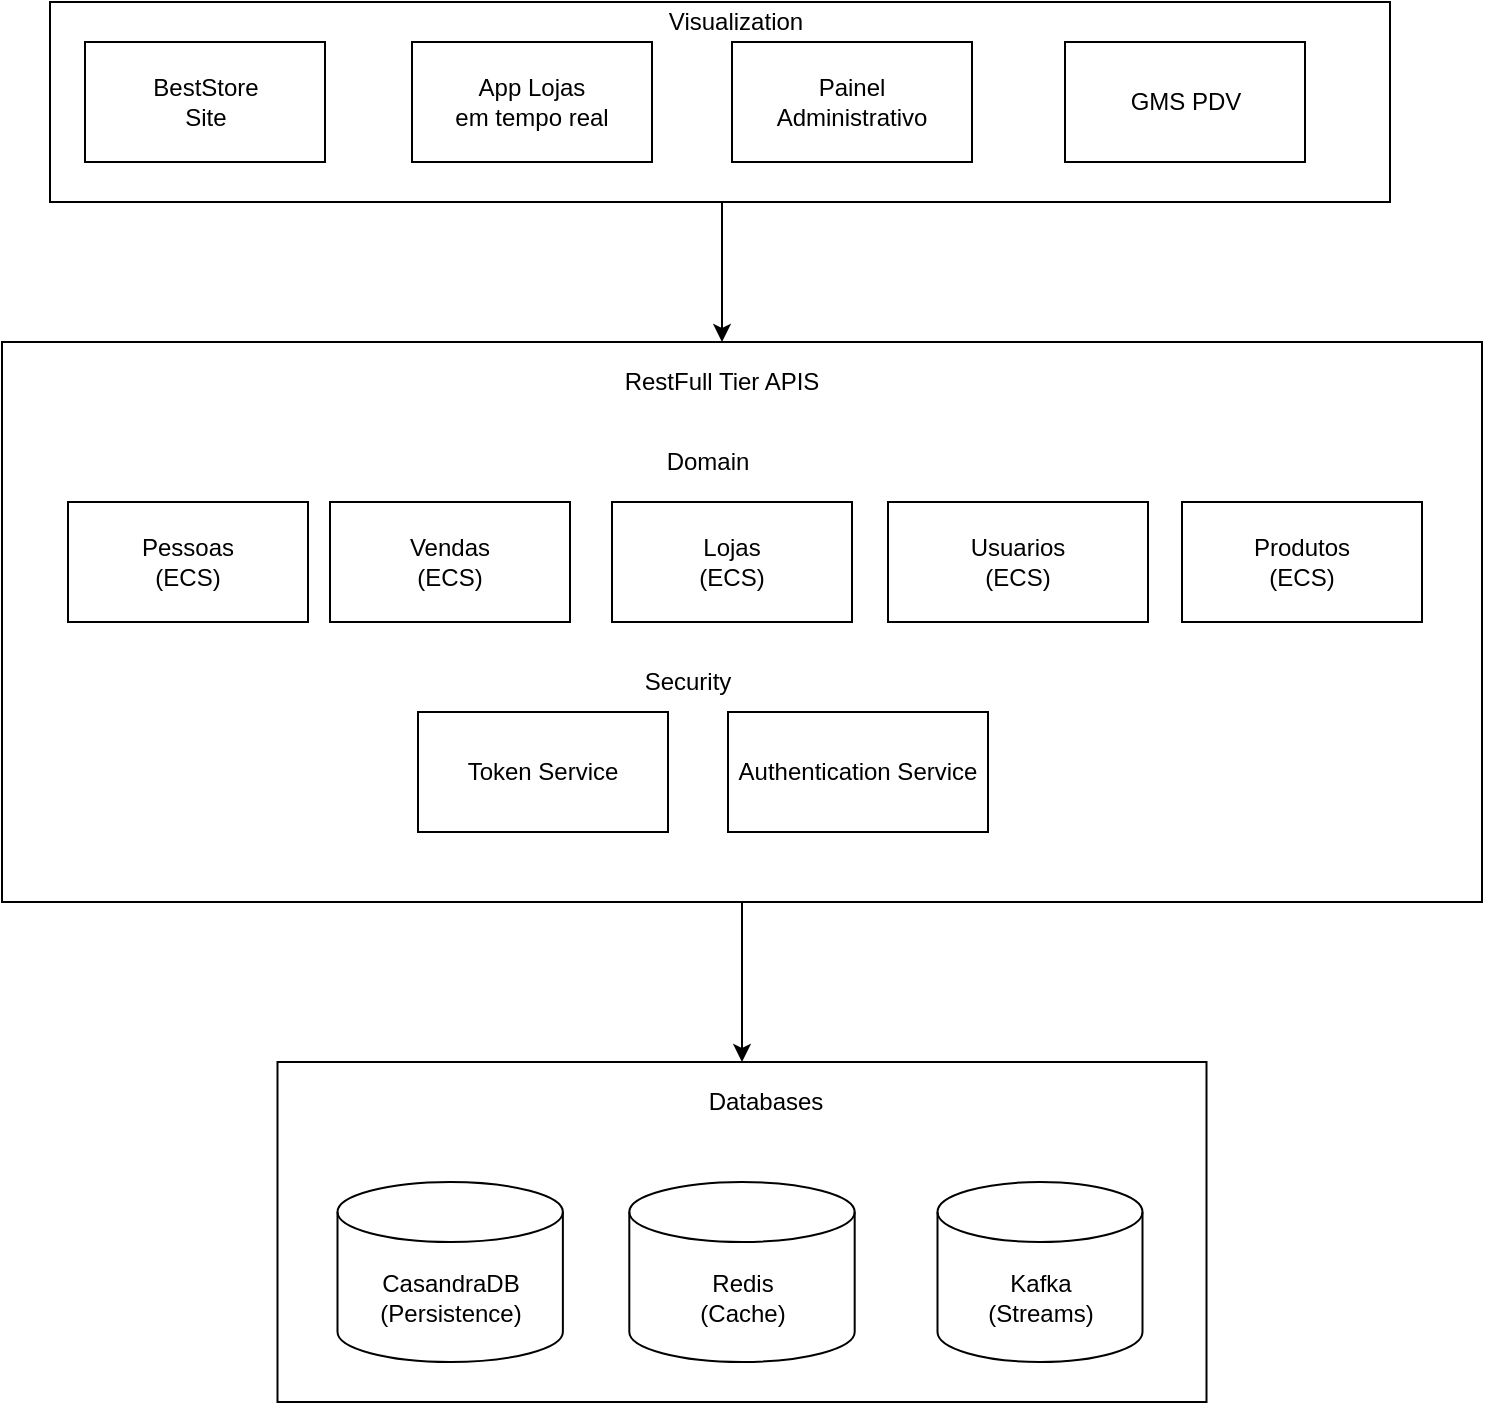 <mxfile version="13.7.9" type="device"><diagram id="0kigVl3XDC3I9xzymwIA" name="Página-1"><mxGraphModel dx="1092" dy="494" grid="1" gridSize="10" guides="1" tooltips="1" connect="1" arrows="1" fold="1" page="1" pageScale="1" pageWidth="827" pageHeight="1169" math="0" shadow="0"><root><mxCell id="0"/><mxCell id="1" parent="0"/><mxCell id="5ISBql5NNK2_UOL6n3H2-17" value="" style="group" parent="1" vertex="1" connectable="0"><mxGeometry x="79" y="40" width="670" height="100" as="geometry"/></mxCell><mxCell id="Mqtxi8hGPj82k20LcEpF-6" value="" style="rounded=0;whiteSpace=wrap;html=1;" parent="5ISBql5NNK2_UOL6n3H2-17" vertex="1"><mxGeometry width="670" height="100" as="geometry"/></mxCell><mxCell id="Mqtxi8hGPj82k20LcEpF-2" value="Painel&lt;br&gt;Administrativo" style="rounded=0;whiteSpace=wrap;html=1;" parent="5ISBql5NNK2_UOL6n3H2-17" vertex="1"><mxGeometry x="341" y="20" width="120" height="60" as="geometry"/></mxCell><mxCell id="Mqtxi8hGPj82k20LcEpF-7" value="GMS PDV" style="rounded=0;whiteSpace=wrap;html=1;" parent="5ISBql5NNK2_UOL6n3H2-17" vertex="1"><mxGeometry x="507.5" y="20" width="120" height="60" as="geometry"/></mxCell><mxCell id="Mqtxi8hGPj82k20LcEpF-8" value="Visualization" style="text;html=1;strokeColor=none;fillColor=none;align=center;verticalAlign=middle;whiteSpace=wrap;rounded=0;" parent="5ISBql5NNK2_UOL6n3H2-17" vertex="1"><mxGeometry x="322.5" width="40" height="20" as="geometry"/></mxCell><mxCell id="Mqtxi8hGPj82k20LcEpF-32" value="BestStore&lt;br&gt;Site" style="rounded=0;whiteSpace=wrap;html=1;" parent="5ISBql5NNK2_UOL6n3H2-17" vertex="1"><mxGeometry x="17.5" y="20" width="120" height="60" as="geometry"/></mxCell><mxCell id="tJVOxkxAtWRiHQDTW9dk-1" value="App Lojas&lt;br&gt;em tempo real" style="rounded=0;whiteSpace=wrap;html=1;" vertex="1" parent="5ISBql5NNK2_UOL6n3H2-17"><mxGeometry x="181" y="20" width="120" height="60" as="geometry"/></mxCell><mxCell id="5ISBql5NNK2_UOL6n3H2-25" value="" style="group" parent="1" vertex="1" connectable="0"><mxGeometry x="192.75" y="570" width="464.5" height="170" as="geometry"/></mxCell><mxCell id="Mqtxi8hGPj82k20LcEpF-28" value="" style="rounded=0;whiteSpace=wrap;html=1;" parent="5ISBql5NNK2_UOL6n3H2-25" vertex="1"><mxGeometry width="464.5" height="170" as="geometry"/></mxCell><mxCell id="Mqtxi8hGPj82k20LcEpF-27" value="CasandraDB&lt;br&gt;(Persistence)" style="shape=cylinder3;whiteSpace=wrap;html=1;boundedLbl=1;backgroundOutline=1;size=15;" parent="5ISBql5NNK2_UOL6n3H2-25" vertex="1"><mxGeometry x="29.999" y="60" width="112.689" height="90" as="geometry"/></mxCell><mxCell id="Mqtxi8hGPj82k20LcEpF-30" value="Redis&lt;br&gt;(Cache)" style="shape=cylinder3;whiteSpace=wrap;html=1;boundedLbl=1;backgroundOutline=1;size=15;" parent="5ISBql5NNK2_UOL6n3H2-25" vertex="1"><mxGeometry x="175.906" y="60" width="112.689" height="90" as="geometry"/></mxCell><mxCell id="Mqtxi8hGPj82k20LcEpF-31" value="Databases" style="text;html=1;strokeColor=none;fillColor=none;align=center;verticalAlign=middle;whiteSpace=wrap;rounded=0;" parent="5ISBql5NNK2_UOL6n3H2-25" vertex="1"><mxGeometry x="189.648" y="10" width="109.941" height="20" as="geometry"/></mxCell><mxCell id="5ISBql5NNK2_UOL6n3H2-24" value="Kafka&lt;br&gt;(Streams)" style="shape=cylinder3;whiteSpace=wrap;html=1;boundedLbl=1;backgroundOutline=1;size=15;" parent="5ISBql5NNK2_UOL6n3H2-25" vertex="1"><mxGeometry x="330" y="60" width="102.5" height="90" as="geometry"/></mxCell><mxCell id="5ISBql5NNK2_UOL6n3H2-61" value="" style="edgeStyle=orthogonalEdgeStyle;rounded=0;orthogonalLoop=1;jettySize=auto;html=1;entryX=0.5;entryY=0;entryDx=0;entryDy=0;" parent="1" edge="1"><mxGeometry relative="1" as="geometry"><mxPoint x="415" y="140" as="sourcePoint"/><mxPoint x="415" y="210" as="targetPoint"/></mxGeometry></mxCell><mxCell id="5ISBql5NNK2_UOL6n3H2-62" value="" style="group" parent="1" vertex="1" connectable="0"><mxGeometry x="145" y="210" width="650" height="360" as="geometry"/></mxCell><mxCell id="5ISBql5NNK2_UOL6n3H2-18" value="" style="group" parent="5ISBql5NNK2_UOL6n3H2-62" vertex="1" connectable="0"><mxGeometry width="650" height="360" as="geometry"/></mxCell><mxCell id="5ISBql5NNK2_UOL6n3H2-63" value="" style="group" parent="5ISBql5NNK2_UOL6n3H2-18" vertex="1" connectable="0"><mxGeometry x="-90" width="740" height="280" as="geometry"/></mxCell><mxCell id="Mqtxi8hGPj82k20LcEpF-9" value="" style="whiteSpace=wrap;html=1;rounded=0;" parent="5ISBql5NNK2_UOL6n3H2-63" vertex="1"><mxGeometry width="740" height="280" as="geometry"/></mxCell><mxCell id="Mqtxi8hGPj82k20LcEpF-13" value="RestFull Tier APIS" style="text;html=1;strokeColor=none;fillColor=none;align=center;verticalAlign=middle;whiteSpace=wrap;rounded=0;" parent="5ISBql5NNK2_UOL6n3H2-63" vertex="1"><mxGeometry x="295" y="10" width="130" height="20" as="geometry"/></mxCell><mxCell id="Mqtxi8hGPj82k20LcEpF-15" value="Lojas&lt;br&gt;(ECS)" style="rounded=0;whiteSpace=wrap;html=1;" parent="5ISBql5NNK2_UOL6n3H2-63" vertex="1"><mxGeometry x="305" y="80" width="120" height="60" as="geometry"/></mxCell><mxCell id="Mqtxi8hGPj82k20LcEpF-16" value="Produtos&lt;br&gt;(ECS)" style="rounded=0;whiteSpace=wrap;html=1;" parent="5ISBql5NNK2_UOL6n3H2-63" vertex="1"><mxGeometry x="590" y="80" width="120" height="60" as="geometry"/></mxCell><mxCell id="Mqtxi8hGPj82k20LcEpF-17" value="Usuarios&lt;br&gt;(ECS)" style="rounded=0;whiteSpace=wrap;html=1;" parent="5ISBql5NNK2_UOL6n3H2-63" vertex="1"><mxGeometry x="443" y="80" width="130" height="60" as="geometry"/></mxCell><mxCell id="Mqtxi8hGPj82k20LcEpF-22" value="Vendas&lt;br&gt;(ECS)" style="rounded=0;whiteSpace=wrap;html=1;" parent="5ISBql5NNK2_UOL6n3H2-63" vertex="1"><mxGeometry x="164" y="80" width="120" height="60" as="geometry"/></mxCell><mxCell id="5ISBql5NNK2_UOL6n3H2-1" value="Token Service" style="rounded=0;whiteSpace=wrap;html=1;" parent="5ISBql5NNK2_UOL6n3H2-63" vertex="1"><mxGeometry x="208" y="185" width="125" height="60" as="geometry"/></mxCell><mxCell id="5ISBql5NNK2_UOL6n3H2-54" value="Authentication Service" style="rounded=0;whiteSpace=wrap;html=1;" parent="5ISBql5NNK2_UOL6n3H2-63" vertex="1"><mxGeometry x="363" y="185" width="130" height="60" as="geometry"/></mxCell><mxCell id="Mqtxi8hGPj82k20LcEpF-14" value="Pessoas&lt;br&gt;(ECS)" style="rounded=0;whiteSpace=wrap;html=1;" parent="5ISBql5NNK2_UOL6n3H2-63" vertex="1"><mxGeometry x="33" y="80" width="120" height="60" as="geometry"/></mxCell><mxCell id="5ISBql5NNK2_UOL6n3H2-58" value="Domain" style="text;html=1;strokeColor=none;fillColor=none;align=center;verticalAlign=middle;whiteSpace=wrap;rounded=0;" parent="5ISBql5NNK2_UOL6n3H2-63" vertex="1"><mxGeometry x="333" y="50" width="40" height="20" as="geometry"/></mxCell><mxCell id="5ISBql5NNK2_UOL6n3H2-59" value="Security" style="text;html=1;strokeColor=none;fillColor=none;align=center;verticalAlign=middle;whiteSpace=wrap;rounded=0;" parent="5ISBql5NNK2_UOL6n3H2-63" vertex="1"><mxGeometry x="323" y="160" width="40" height="20" as="geometry"/></mxCell><mxCell id="5ISBql5NNK2_UOL6n3H2-65" value="" style="edgeStyle=orthogonalEdgeStyle;rounded=0;orthogonalLoop=1;jettySize=auto;html=1;entryX=0.5;entryY=0;entryDx=0;entryDy=0;" parent="1" source="Mqtxi8hGPj82k20LcEpF-9" target="Mqtxi8hGPj82k20LcEpF-28" edge="1"><mxGeometry relative="1" as="geometry"><mxPoint x="425" y="570" as="targetPoint"/></mxGeometry></mxCell></root></mxGraphModel></diagram></mxfile>